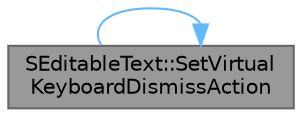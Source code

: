 digraph "SEditableText::SetVirtualKeyboardDismissAction"
{
 // INTERACTIVE_SVG=YES
 // LATEX_PDF_SIZE
  bgcolor="transparent";
  edge [fontname=Helvetica,fontsize=10,labelfontname=Helvetica,labelfontsize=10];
  node [fontname=Helvetica,fontsize=10,shape=box,height=0.2,width=0.4];
  rankdir="LR";
  Node1 [id="Node000001",label="SEditableText::SetVirtual\lKeyboardDismissAction",height=0.2,width=0.4,color="gray40", fillcolor="grey60", style="filled", fontcolor="black",tooltip="Set the VirtualKeyboardDismissAction attribute."];
  Node1 -> Node1 [id="edge1_Node000001_Node000001",color="steelblue1",style="solid",tooltip=" "];
}

